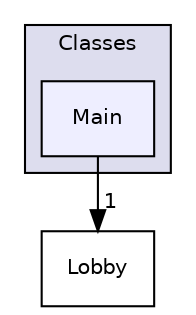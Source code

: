 digraph "Main" {
  compound=true
  node [ fontsize="10", fontname="Helvetica"];
  edge [ labelfontsize="10", labelfontname="Helvetica"];
  subgraph clusterdir_0c68614ac8d8401edbf4146ded722294 {
    graph [ bgcolor="#ddddee", pencolor="black", label="Classes" fontname="Helvetica", fontsize="10", URL="dir_0c68614ac8d8401edbf4146ded722294.html"]
  dir_ed3ef279923c20464168c59587b36cf1 [shape=box, label="Main", style="filled", fillcolor="#eeeeff", pencolor="black", URL="dir_ed3ef279923c20464168c59587b36cf1.html"];
  }
  dir_0e5cd91e72c292d17390421ac97ef6f3 [shape=box label="Lobby" URL="dir_0e5cd91e72c292d17390421ac97ef6f3.html"];
  dir_ed3ef279923c20464168c59587b36cf1->dir_0e5cd91e72c292d17390421ac97ef6f3 [headlabel="1", labeldistance=1.5 headhref="dir_000005_000004.html"];
}
